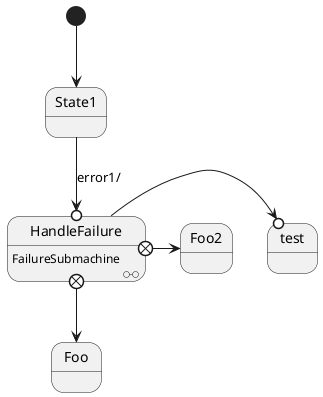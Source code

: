 {
  "sha1": "tobofgfr9fmi85w0hwmlksvouj0ys85",
  "insertion": {
    "when": "2024-06-04T17:28:46.532Z",
    "user": "plantuml@gmail.com"
  }
}
@startuml
[*] --> State1
state HandleFailure <<O-O>>
HandleFailure : FailureSubmachine
State1 -->O HandleFailure : error1/
HandleFailure ->O test
HandleFailure X--> Foo
HandleFailure X-> Foo2
@enduml
